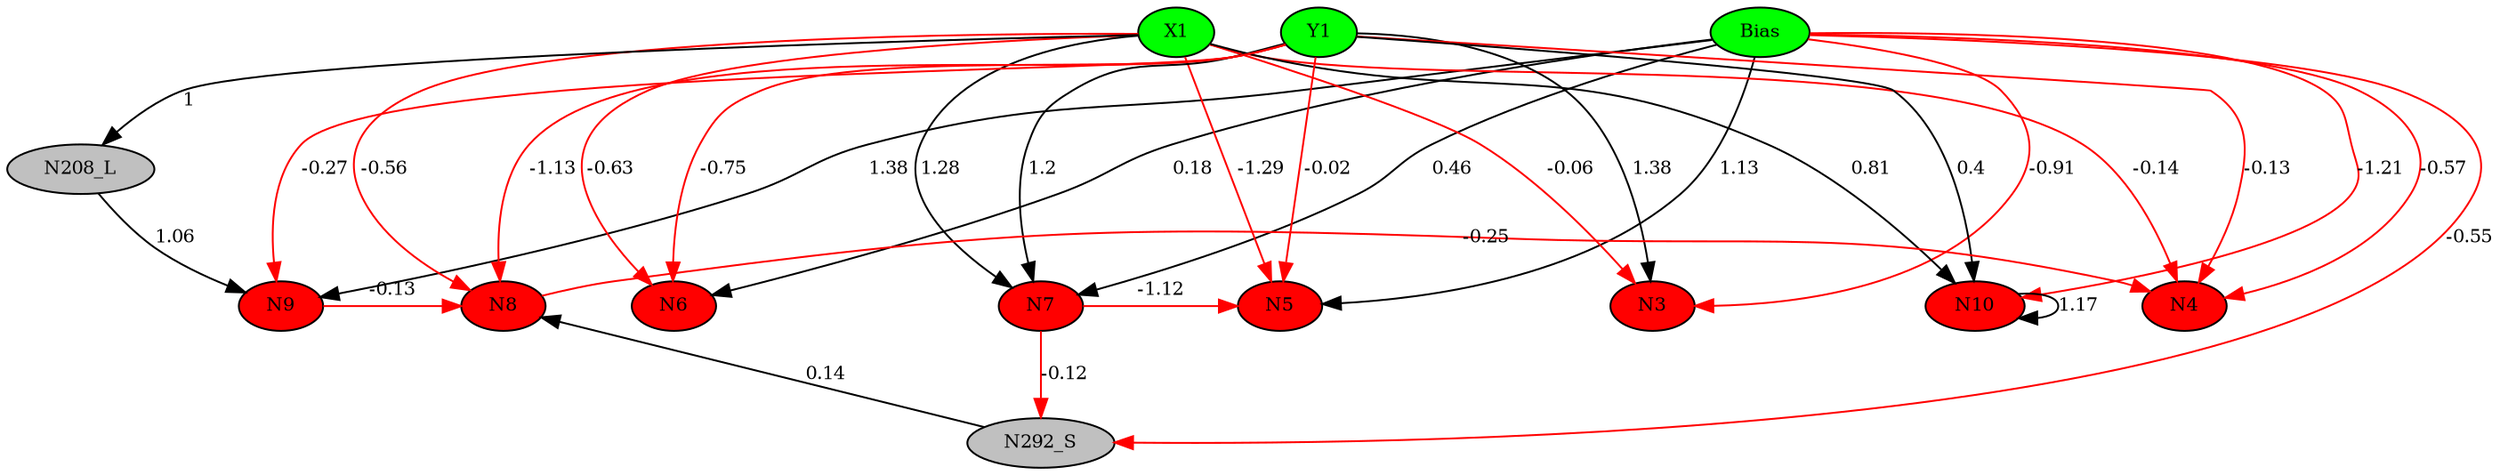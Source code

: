 digraph g { 
N0 [shape=ellipse, label=Bias,fontsize=10,height=0.1,width=0.1,style=filled,fillcolor=green]
N1[shape=ellipse label=X1,fontsize=10,height=0.1,width=0.1,style=filled,fillcolor=green]
N2[shape=ellipse label=Y1,fontsize=10,height=0.1,width=0.1,style=filled,fillcolor=green]
N3[shape=ellipse,fontsize = 10, height = 0.1, width = 0.1, style = filled, fillcolor = red]
N4[shape=ellipse,fontsize = 10, height = 0.1, width = 0.1, style = filled, fillcolor = red]
N5[shape=ellipse,fontsize = 10, height = 0.1, width = 0.1, style = filled, fillcolor = red]
N6[shape=ellipse,fontsize = 10, height = 0.1, width = 0.1, style = filled, fillcolor = red]
N7[shape=ellipse,fontsize = 10, height = 0.1, width = 0.1, style = filled, fillcolor = red]
N8[shape=ellipse,fontsize = 10, height = 0.1, width = 0.1, style = filled, fillcolor = red]
N9[shape=ellipse,fontsize = 10, height = 0.1, width = 0.1, style = filled, fillcolor = red]
N10[shape=ellipse,fontsize = 10, height = 0.1, width = 0.1, style = filled, fillcolor = red]
N208[shape=ellipse, label=N208_L,fontsize=10,height=0.1,width=0.1,style=filled,fillcolor=gray]
N292[shape=ellipse, label=N292_S,fontsize=10,height=0.1,width=0.1,style=filled,fillcolor=gray]
N0 -> N3 [color=red] [arrowType=inv][ label=-0.91,fontsize=10]
N1 -> N3 [color=red] [arrowType=inv][ label=-0.06,fontsize=10]
N2 -> N3 [color=black] [ label=1.38,fontsize=10]
N0 -> N4 [color=red] [arrowType=inv][ label=-0.57,fontsize=10]
N1 -> N4 [color=red] [arrowType=inv][ label=-0.14,fontsize=10]
N2 -> N4 [color=red] [arrowType=inv][ label=-0.13,fontsize=10]
N0 -> N5 [color=black] [ label=1.13,fontsize=10]
N1 -> N5 [color=red] [arrowType=inv][ label=-1.29,fontsize=10]
N2 -> N5 [color=red] [arrowType=inv][ label=-0.02,fontsize=10]
N0 -> N6 [color=black] [ label=0.18,fontsize=10]
N1 -> N6 [color=red] [arrowType=inv][ label=-0.63,fontsize=10]
N2 -> N6 [color=red] [arrowType=inv][ label=-0.75,fontsize=10]
N0 -> N7 [color=black] [ label=0.46,fontsize=10]
N1 -> N7 [color=black] [ label=1.28,fontsize=10]
N2 -> N7 [color=black] [ label=1.2,fontsize=10]
N1 -> N8 [color=red] [arrowType=inv][ label=-0.56,fontsize=10]
N2 -> N8 [color=red] [arrowType=inv][ label=-1.13,fontsize=10]
N0 -> N9 [color=black] [ label=1.38,fontsize=10]
N2 -> N9 [color=red] [arrowType=inv][ label=-0.27,fontsize=10]
N0 -> N10 [color=red] [arrowType=inv][ label=-1.21,fontsize=10]
N1 -> N10 [color=black] [ label=0.81,fontsize=10]
N2 -> N10 [color=black] [ label=0.4,fontsize=10]
N8 -> N4 [color=red] [arrowType=inv][ label=-0.25,fontsize=10]
N9 -> N8 [color=red] [arrowType=inv][ label=-0.13,fontsize=10]
N1 -> N208 [color=black] [ label=1,fontsize=10]
N208 -> N9 [color=black] [ label=1.06,fontsize=10]
N0 -> N292 [color=red] [arrowType=inv][ label=-0.55,fontsize=10]
N292 -> N8 [color=black] [ label=0.14,fontsize=10]
N7 -> N5 [color=red] [arrowType=inv][ label=-1.12,fontsize=10]
N10 -> N10 [color=black] [ label=1.17,fontsize=10]
N7 -> N292 [color=red] [arrowType=inv][ label=-0.12,fontsize=10]
 { rank=same; 
N3
N4
N5
N6
N7
N8
N9
N10
 } 
 { rank=same; 
N1 ->N2 ->N0 [style=invis]
 } 
}
